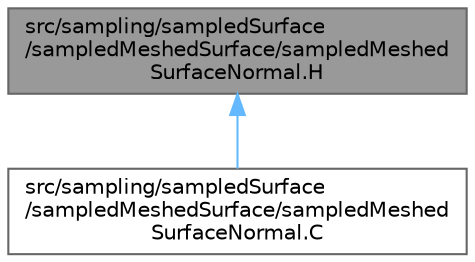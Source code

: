 digraph "src/sampling/sampledSurface/sampledMeshedSurface/sampledMeshedSurfaceNormal.H"
{
 // LATEX_PDF_SIZE
  bgcolor="transparent";
  edge [fontname=Helvetica,fontsize=10,labelfontname=Helvetica,labelfontsize=10];
  node [fontname=Helvetica,fontsize=10,shape=box,height=0.2,width=0.4];
  Node1 [id="Node000001",label="src/sampling/sampledSurface\l/sampledMeshedSurface/sampledMeshed\lSurfaceNormal.H",height=0.2,width=0.4,color="gray40", fillcolor="grey60", style="filled", fontcolor="black",tooltip=" "];
  Node1 -> Node2 [id="edge1_Node000001_Node000002",dir="back",color="steelblue1",style="solid",tooltip=" "];
  Node2 [id="Node000002",label="src/sampling/sampledSurface\l/sampledMeshedSurface/sampledMeshed\lSurfaceNormal.C",height=0.2,width=0.4,color="grey40", fillcolor="white", style="filled",URL="$sampledMeshedSurfaceNormal_8C.html",tooltip=" "];
}

